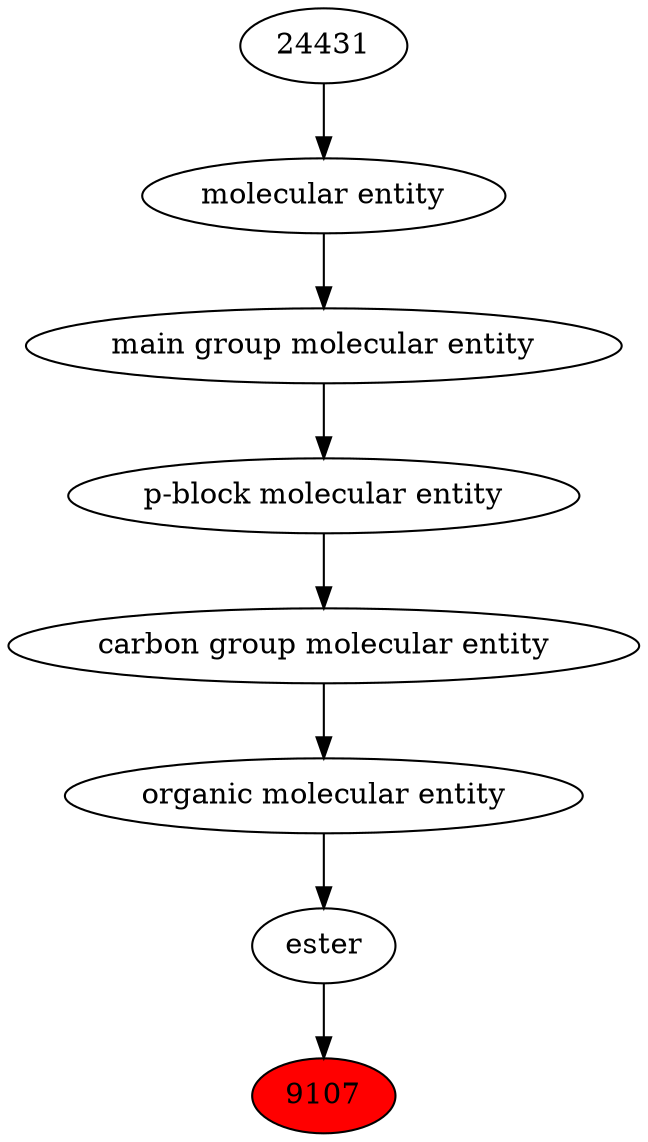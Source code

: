 digraph tree{ 
9107 [label="9107" fillcolor=red style=filled]
35701 -> 9107
35701 [label="ester"]
50860 -> 35701
50860 [label="organic molecular entity"]
33582 -> 50860
33582 [label="carbon group molecular entity"]
33675 -> 33582
33675 [label="p-block molecular entity"]
33579 -> 33675
33579 [label="main group molecular entity"]
23367 -> 33579
23367 [label="molecular entity"]
24431 -> 23367
24431 [label="24431"]
}